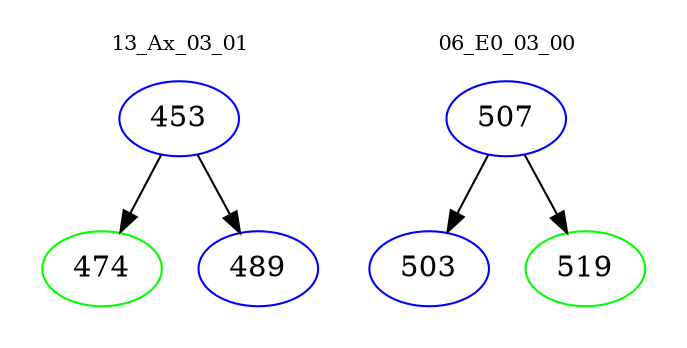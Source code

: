digraph{
subgraph cluster_0 {
color = white
label = "13_Ax_03_01";
fontsize=10;
T0_453 [label="453", color="blue"]
T0_453 -> T0_474 [color="black"]
T0_474 [label="474", color="green"]
T0_453 -> T0_489 [color="black"]
T0_489 [label="489", color="blue"]
}
subgraph cluster_1 {
color = white
label = "06_E0_03_00";
fontsize=10;
T1_507 [label="507", color="blue"]
T1_507 -> T1_503 [color="black"]
T1_503 [label="503", color="blue"]
T1_507 -> T1_519 [color="black"]
T1_519 [label="519", color="green"]
}
}
